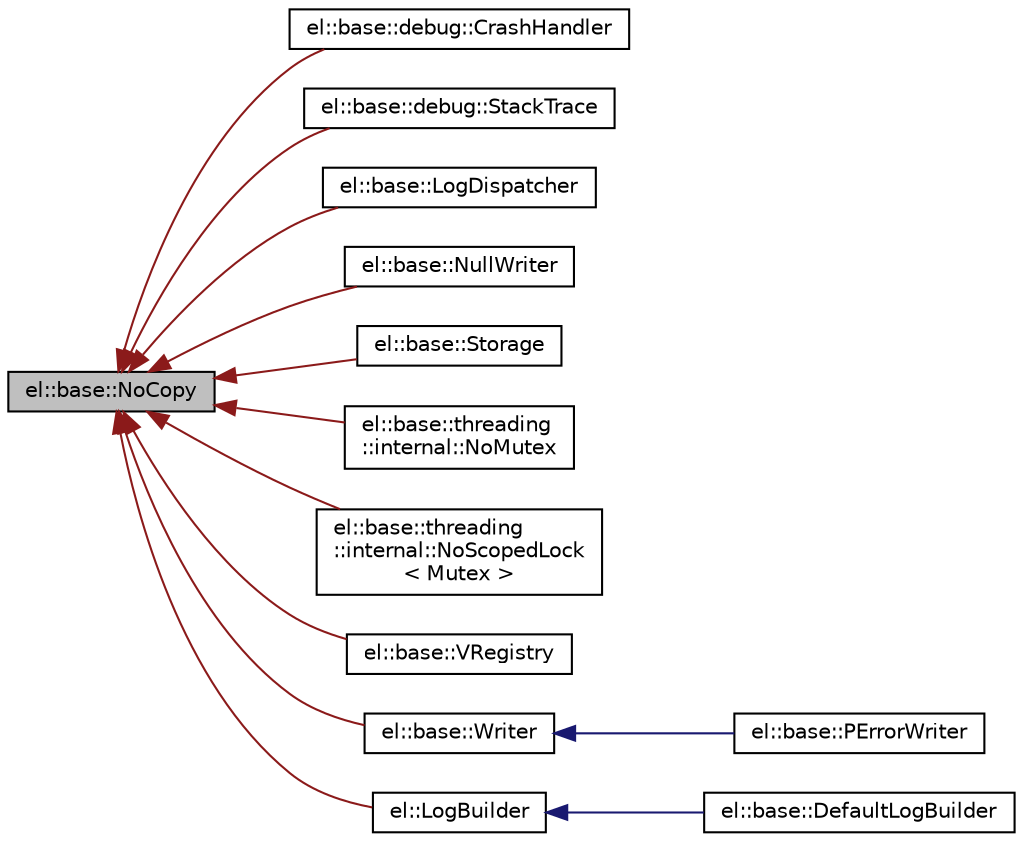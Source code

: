 digraph "el::base::NoCopy"
{
  edge [fontname="Helvetica",fontsize="10",labelfontname="Helvetica",labelfontsize="10"];
  node [fontname="Helvetica",fontsize="10",shape=record];
  rankdir="LR";
  Node1 [label="el::base::NoCopy",height=0.2,width=0.4,color="black", fillcolor="grey75", style="filled", fontcolor="black"];
  Node1 -> Node2 [dir="back",color="firebrick4",fontsize="10",style="solid"];
  Node2 [label="el::base::debug::CrashHandler",height=0.2,width=0.4,color="black", fillcolor="white", style="filled",URL="$d7/d7a/a00016.html",tooltip="Handles unexpected crashes. "];
  Node1 -> Node3 [dir="back",color="firebrick4",fontsize="10",style="solid"];
  Node3 [label="el::base::debug::StackTrace",height=0.2,width=0.4,color="black", fillcolor="white", style="filled",URL="$d4/d63/a00082.html"];
  Node1 -> Node4 [dir="back",color="firebrick4",fontsize="10",style="solid"];
  Node4 [label="el::base::LogDispatcher",height=0.2,width=0.4,color="black", fillcolor="white", style="filled",URL="$d6/d97/a00045.html",tooltip="Dispatches log messages. "];
  Node1 -> Node5 [dir="back",color="firebrick4",fontsize="10",style="solid"];
  Node5 [label="el::base::NullWriter",height=0.2,width=0.4,color="black", fillcolor="white", style="filled",URL="$df/d03/a00062.html",tooltip="Writes nothing - Used when certain log is disabled. "];
  Node1 -> Node6 [dir="back",color="firebrick4",fontsize="10",style="solid"];
  Node6 [label="el::base::Storage",height=0.2,width=0.4,color="black", fillcolor="white", style="filled",URL="$da/d2a/a00086.html",tooltip="Easylogging++ management storage. "];
  Node1 -> Node7 [dir="back",color="firebrick4",fontsize="10",style="solid"];
  Node7 [label="el::base::threading\l::internal::NoMutex",height=0.2,width=0.4,color="black", fillcolor="white", style="filled",URL="$d9/d73/a00060.html",tooltip="Mutex wrapper used when multi-threading is disabled. "];
  Node1 -> Node8 [dir="back",color="firebrick4",fontsize="10",style="solid"];
  Node8 [label="el::base::threading\l::internal::NoScopedLock\l\< Mutex \>",height=0.2,width=0.4,color="black", fillcolor="white", style="filled",URL="$d4/de8/a00061.html",tooltip="Lock guard wrapper used when multi-threading is disabled. "];
  Node1 -> Node9 [dir="back",color="firebrick4",fontsize="10",style="solid"];
  Node9 [label="el::base::VRegistry",height=0.2,width=0.4,color="black", fillcolor="white", style="filled",URL="$dc/d54/a00094.html",tooltip="Represents registries for verbose logging. "];
  Node1 -> Node10 [dir="back",color="firebrick4",fontsize="10",style="solid"];
  Node10 [label="el::base::Writer",height=0.2,width=0.4,color="black", fillcolor="white", style="filled",URL="$d1/d84/a00097.html",tooltip="Main entry point of each logging. "];
  Node10 -> Node11 [dir="back",color="midnightblue",fontsize="10",style="solid"];
  Node11 [label="el::base::PErrorWriter",height=0.2,width=0.4,color="black", fillcolor="white", style="filled",URL="$da/d24/a00068.html"];
  Node1 -> Node12 [dir="back",color="firebrick4",fontsize="10",style="solid"];
  Node12 [label="el::LogBuilder",height=0.2,width=0.4,color="black", fillcolor="white", style="filled",URL="$d5/db6/a00042.html"];
  Node12 -> Node13 [dir="back",color="midnightblue",fontsize="10",style="solid"];
  Node13 [label="el::base::DefaultLogBuilder",height=0.2,width=0.4,color="black", fillcolor="white", style="filled",URL="$d3/d52/a00023.html"];
}
